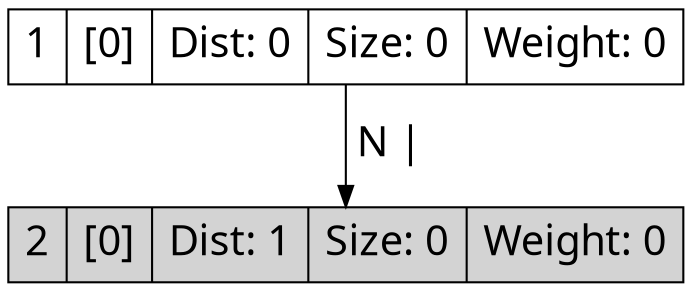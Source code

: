 digraph g{
node[shape=record fontname=Calibri fontsize = 20]
edge[fontname = Calibri fontsize = 20]
0->1[label=" N | "]
0[label="1 | [0] | Dist: 0 | Size: 0 | Weight: 0"]
1[label="2 | [0] | Dist: 1 | Size: 0 | Weight: 0"]
1[fillcolor = lightgrey, style=filled]}
